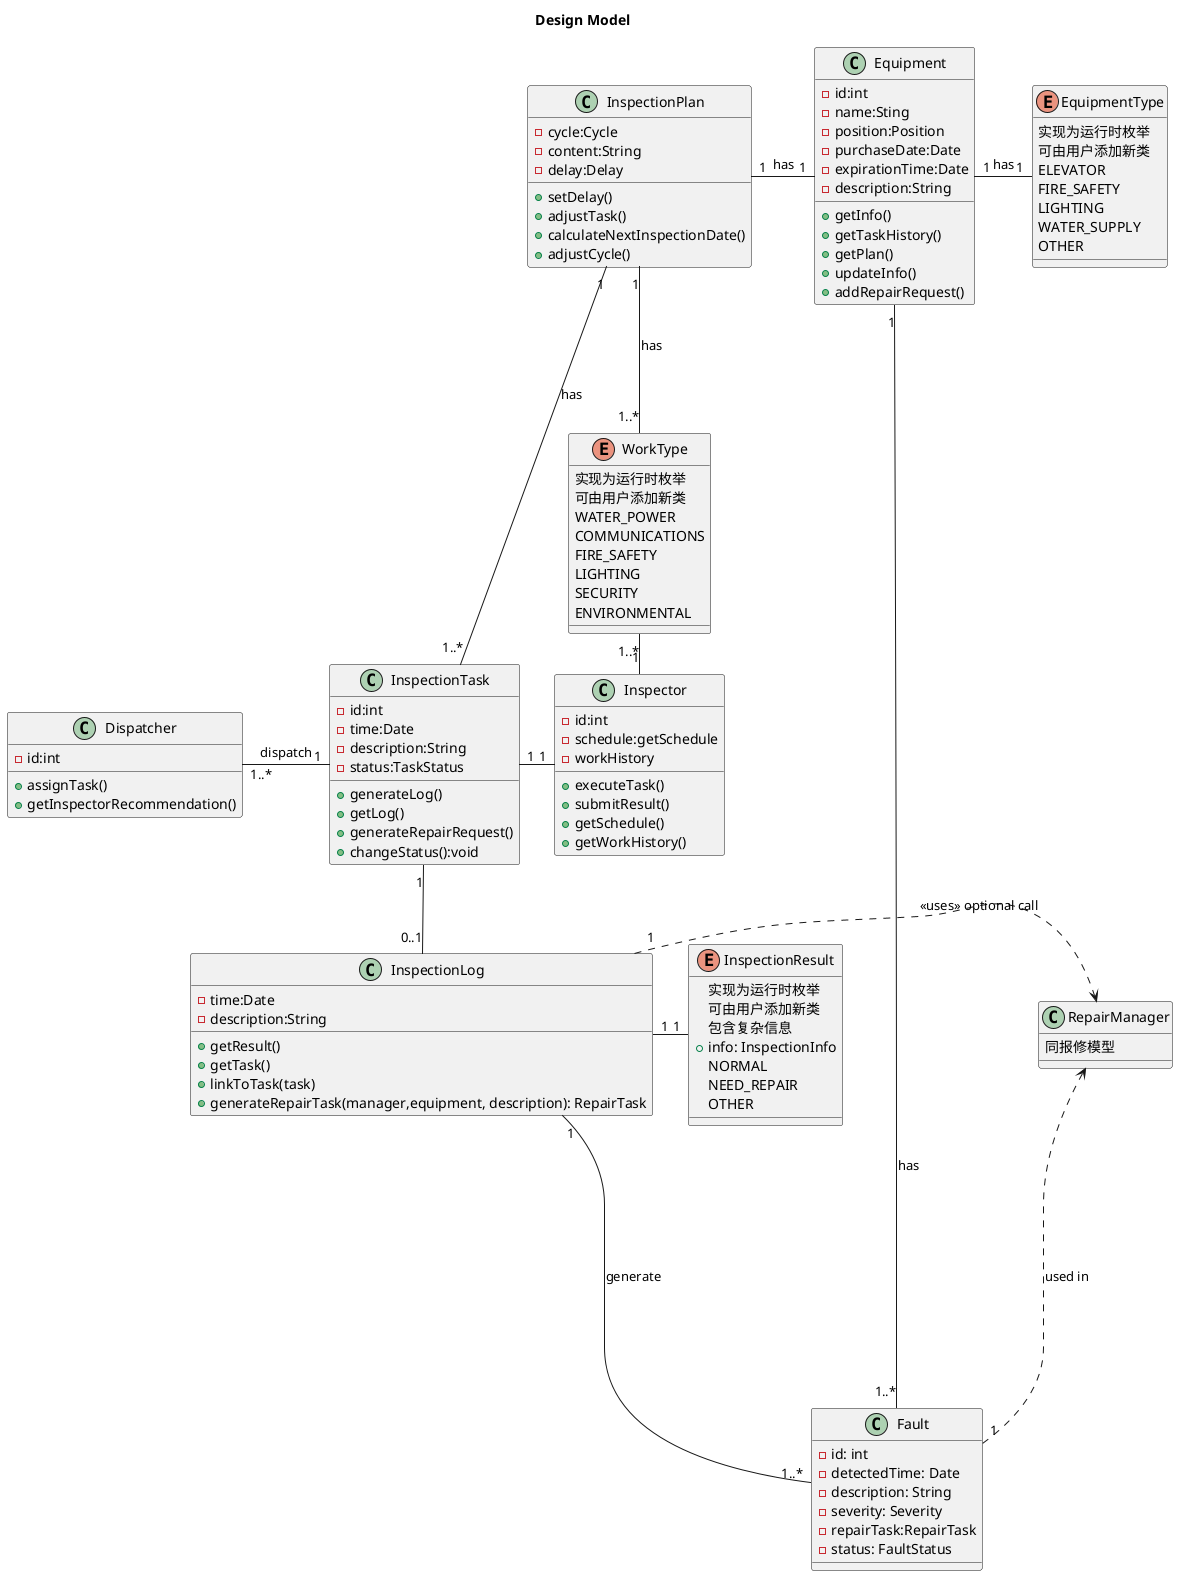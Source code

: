 @startuml !

title Design Model




class Equipment{
    - id:int
    - name:Sting
    - position:Position
    - purchaseDate:Date
    - expirationTime:Date
    - description:String
    + getInfo()
    + getTaskHistory()
    + getPlan()
    + updateInfo()
    + addRepairRequest()
    
}



Equipment "1" -right-- "1"  EquipmentType: has


Equipment "1" -left-- "1"  InspectionPlan: has

Equipment "1" -right-- "1..*"  Fault: has




'员工持有角色，而不是继承,可以不放角色模型‘
'role-based access control'
'删了Person就可以'
'RepairRequest可以继承，代表发起人'
'设备目前只能查到巡检的报修，还要能关联到上一个模型相关的报修-》如何管理'

enum EquipmentType{
    实现为运行时枚举
    可由用户添加新类
    ELEVATOR
    FIRE_SAFETY
    LIGHTING
    WATER_SUPPLY
    OTHER
}

class InspectionPlan{
    - cycle:Cycle
    - content:String
    - delay:Delay
    + setDelay()
    + adjustTask()
    + calculateNextInspectionDate()
    + adjustCycle()
}



InspectionPlan "1" -- "1..*"  WorkType: has

InspectionTask "1" -left-- "1..*"  Dispatcher: dispatch
InspectionPlan "1" -down-- "1..*"  InspectionTask: has


InspectionLog "1"-right--..>RepairManager: <<uses>> optional call





class RepairManager{
    同报修模型
}




InspectionTask "1" -- "0..1" InspectionLog



class InspectionTask{
    - id:int
    - time:Date
    - description:String
    - status:TaskStatus
    + generateLog()
    + getLog()
    + generateRepairRequest()
    + changeStatus():void
}

class InspectionLog{
    - time:Date
    - description:String
    + getResult()
    + getTask()
    + linkToTask(task)
    + generateRepairTask(manager,equipment, description): RepairTask
}

InspectionLog "1" -- "1..*"  Fault: generate

Fault "1"-up--..>RepairManager: used in



class Fault {
    - id: int
    - detectedTime: Date
    - description: String
    - severity: Severity
    - repairTask:RepairTask
    - status: FaultStatus
}









enum InspectionResult{
    实现为运行时枚举
    可由用户添加新类
    包含复杂信息
    + info: InspectionInfo
    NORMAL
    NEED_REPAIR
    OTHER
}

InspectionLog "1"-left--"1" InspectionResult

enum WorkType{
    实现为运行时枚举
    可由用户添加新类
    WATER_POWER
    COMMUNICATIONS
    FIRE_SAFETY
    LIGHTING
    SECURITY
    ENVIRONMENTAL
}



class Dispatcher{
    - id:int
    + assignTask()
    + getInspectorRecommendation()
}




class Inspector{
    - id:int
    - schedule:getSchedule
    - workHistory
    + executeTask()
    + submitResult()
    + getSchedule()
    + getWorkHistory()
}

'Inspector "1" -- "1..*" WorkType'

InspectionTask "1"-right-- "1" Inspector



Inspector "1"-left-- "1..*" WorkType




@enduml